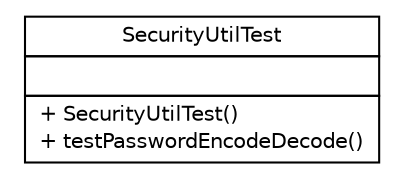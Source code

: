 #!/usr/local/bin/dot
#
# Class diagram 
# Generated by UMLGraph version 5.1 (http://www.umlgraph.org/)
#

digraph G {
	edge [fontname="Helvetica",fontsize=10,labelfontname="Helvetica",labelfontsize=10];
	node [fontname="Helvetica",fontsize=10,shape=plaintext];
	nodesep=0.25;
	ranksep=0.5;
	// com.apporiented.hermesftp.common.SecurityUtilTest
	c39 [label=<<table title="com.apporiented.hermesftp.common.SecurityUtilTest" border="0" cellborder="1" cellspacing="0" cellpadding="2" port="p" href="./SecurityUtilTest.html">
		<tr><td><table border="0" cellspacing="0" cellpadding="1">
<tr><td align="center" balign="center"> SecurityUtilTest </td></tr>
		</table></td></tr>
		<tr><td><table border="0" cellspacing="0" cellpadding="1">
<tr><td align="left" balign="left">  </td></tr>
		</table></td></tr>
		<tr><td><table border="0" cellspacing="0" cellpadding="1">
<tr><td align="left" balign="left"> + SecurityUtilTest() </td></tr>
<tr><td align="left" balign="left"> + testPasswordEncodeDecode() </td></tr>
		</table></td></tr>
		</table>>, fontname="Helvetica", fontcolor="black", fontsize=10.0];
}


